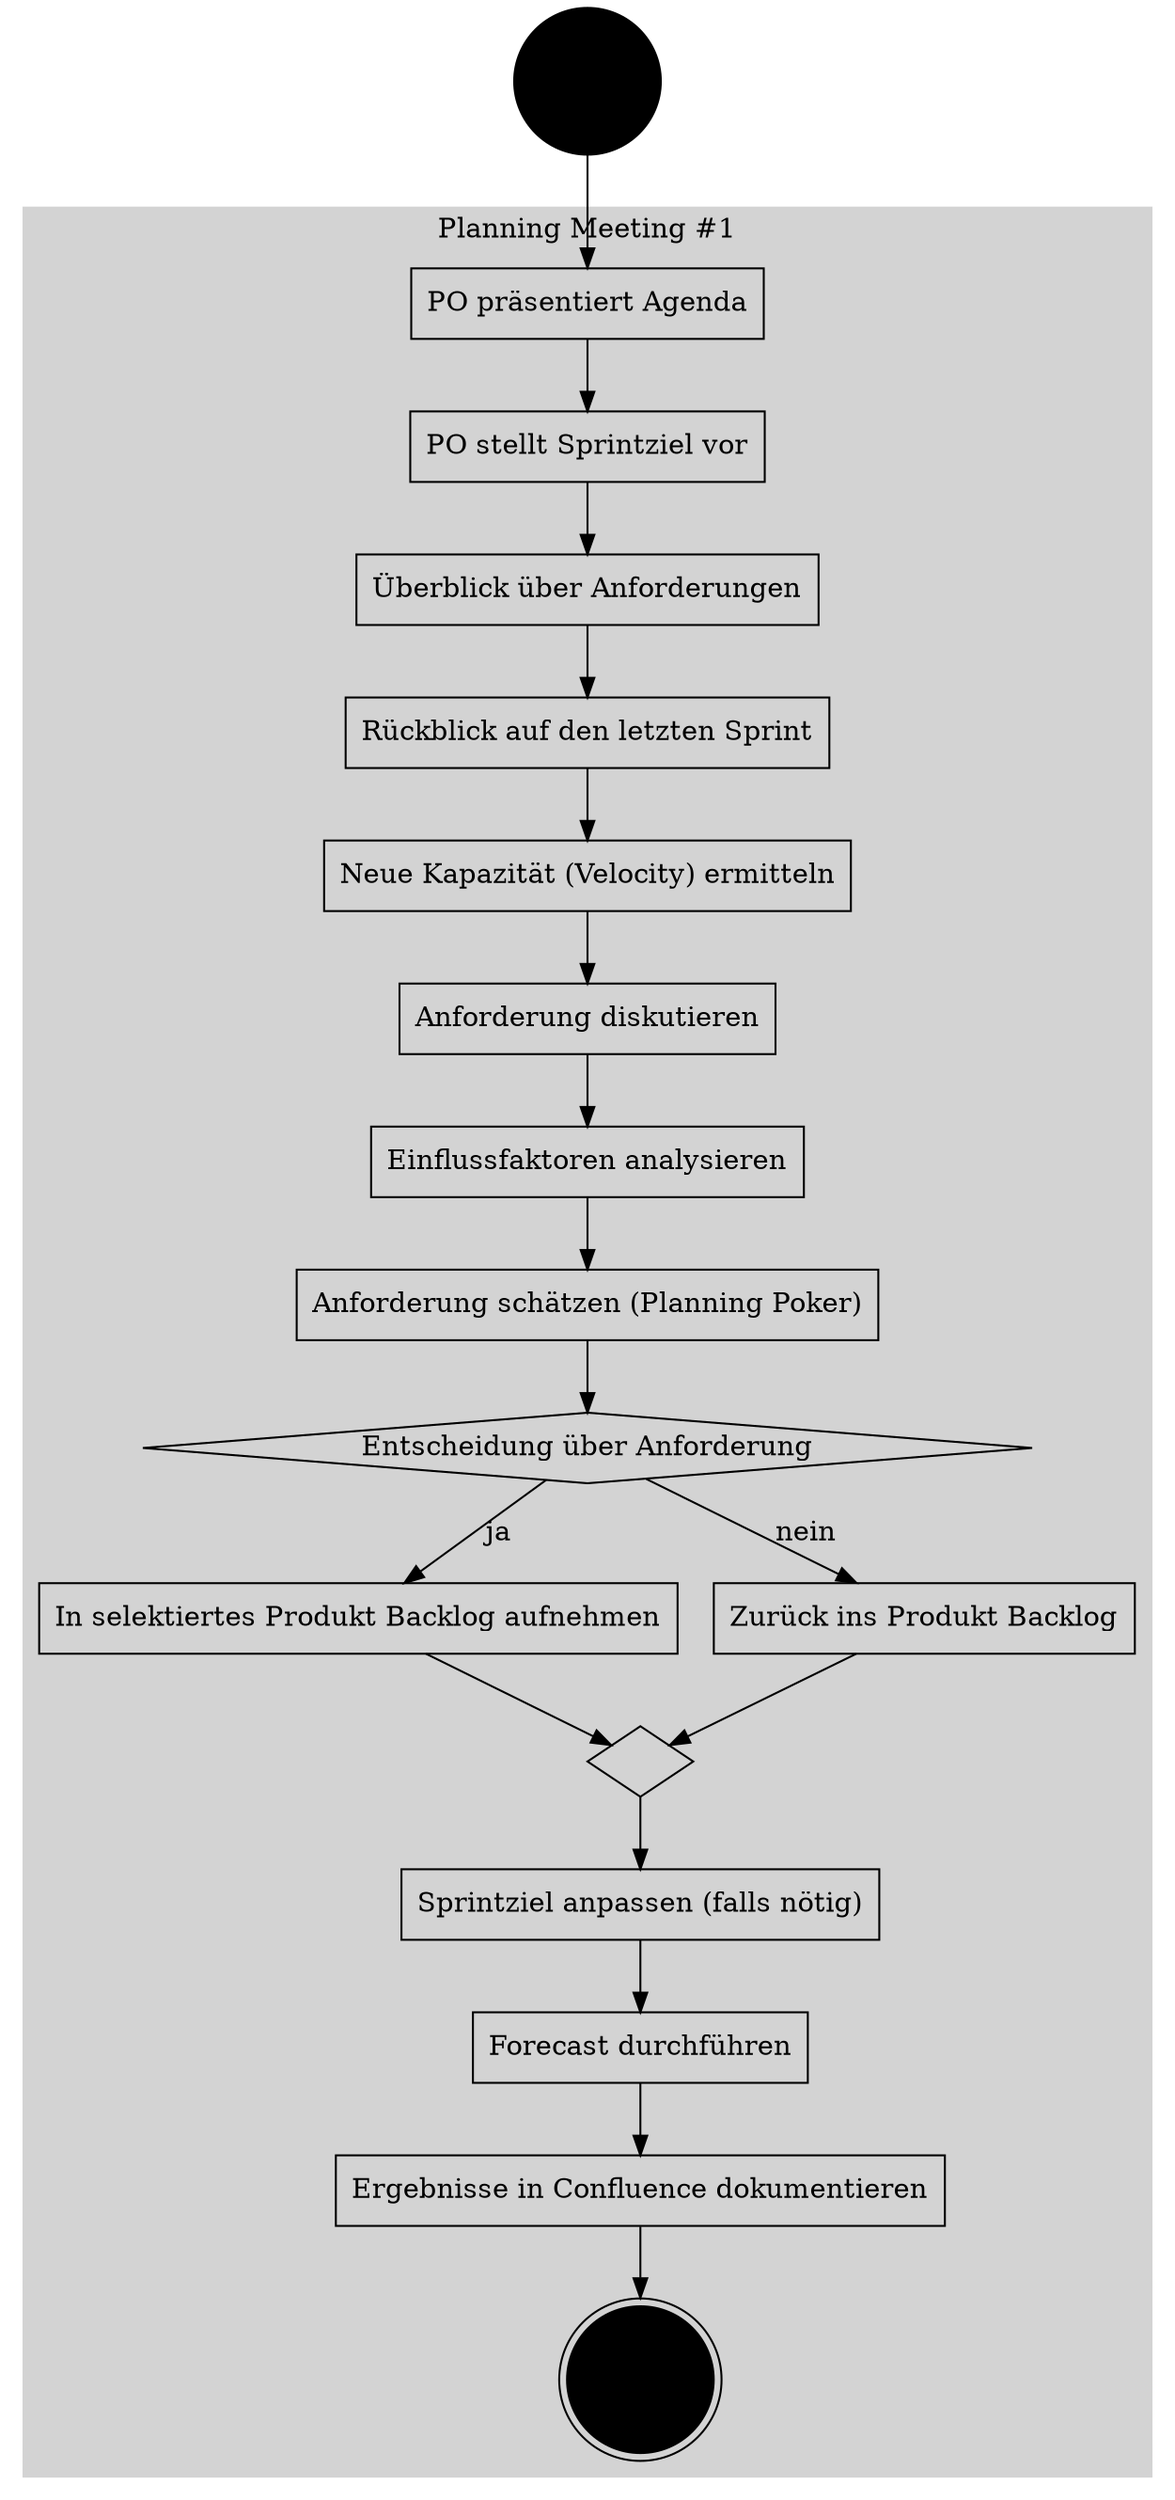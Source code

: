 digraph G {
    node [shape=box];

    start [label="Start", shape=circle, style=filled, fillcolor=black, width=0.2];
    end [label="Ende", shape=doublecircle, style=filled, fillcolor=black, width=0.2];

    subgraph cluster_p1 {
        label = "Planning Meeting #1";
        style=filled;
        color=lightgrey;

        presentAgenda [label="PO präsentiert Agenda"];
        presentSprintGoal [label="PO stellt Sprintziel vor"];
        overviewRequirements [label="Überblick über Anforderungen"];
        reviewLastSprint [label="Rückblick auf den letzten Sprint"];
        calculateVelocity [label="Neue Kapazität (Velocity) ermitteln"];
        discussRequirement [label="Anforderung diskutieren"];
        analyzeInfluences [label="Einflussfaktoren analysieren"];
        estimateRequirement [label="Anforderung schätzen (Planning Poker)"];
        decideOnRequirement [label="Entscheidung über Anforderung", shape=diamond];
        addToBacklog [label="In selektiertes Produkt Backlog aufnehmen"];
        putBackToProductBacklog [label="Zurück ins Produkt Backlog"];
        adjustGoal [label="Sprintziel anpassen (falls nötig)"];
        forecast [label="Forecast durchführen"];
        documentResults [label="Ergebnisse in Confluence dokumentieren"];
        joinNode [label="", shape=diamond];

        presentAgenda -> presentSprintGoal -> overviewRequirements -> reviewLastSprint -> calculateVelocity -> discussRequirement;
        discussRequirement -> analyzeInfluences -> estimateRequirement -> decideOnRequirement;
        decideOnRequirement -> addToBacklog [label="ja"];
        decideOnRequirement -> putBackToProductBacklog [label="nein"];
        addToBacklog -> joinNode;
        putBackToProductBacklog -> joinNode;
        joinNode -> adjustGoal -> forecast;
        forecast -> documentResults -> end;
    }

    start -> presentAgenda;
}
